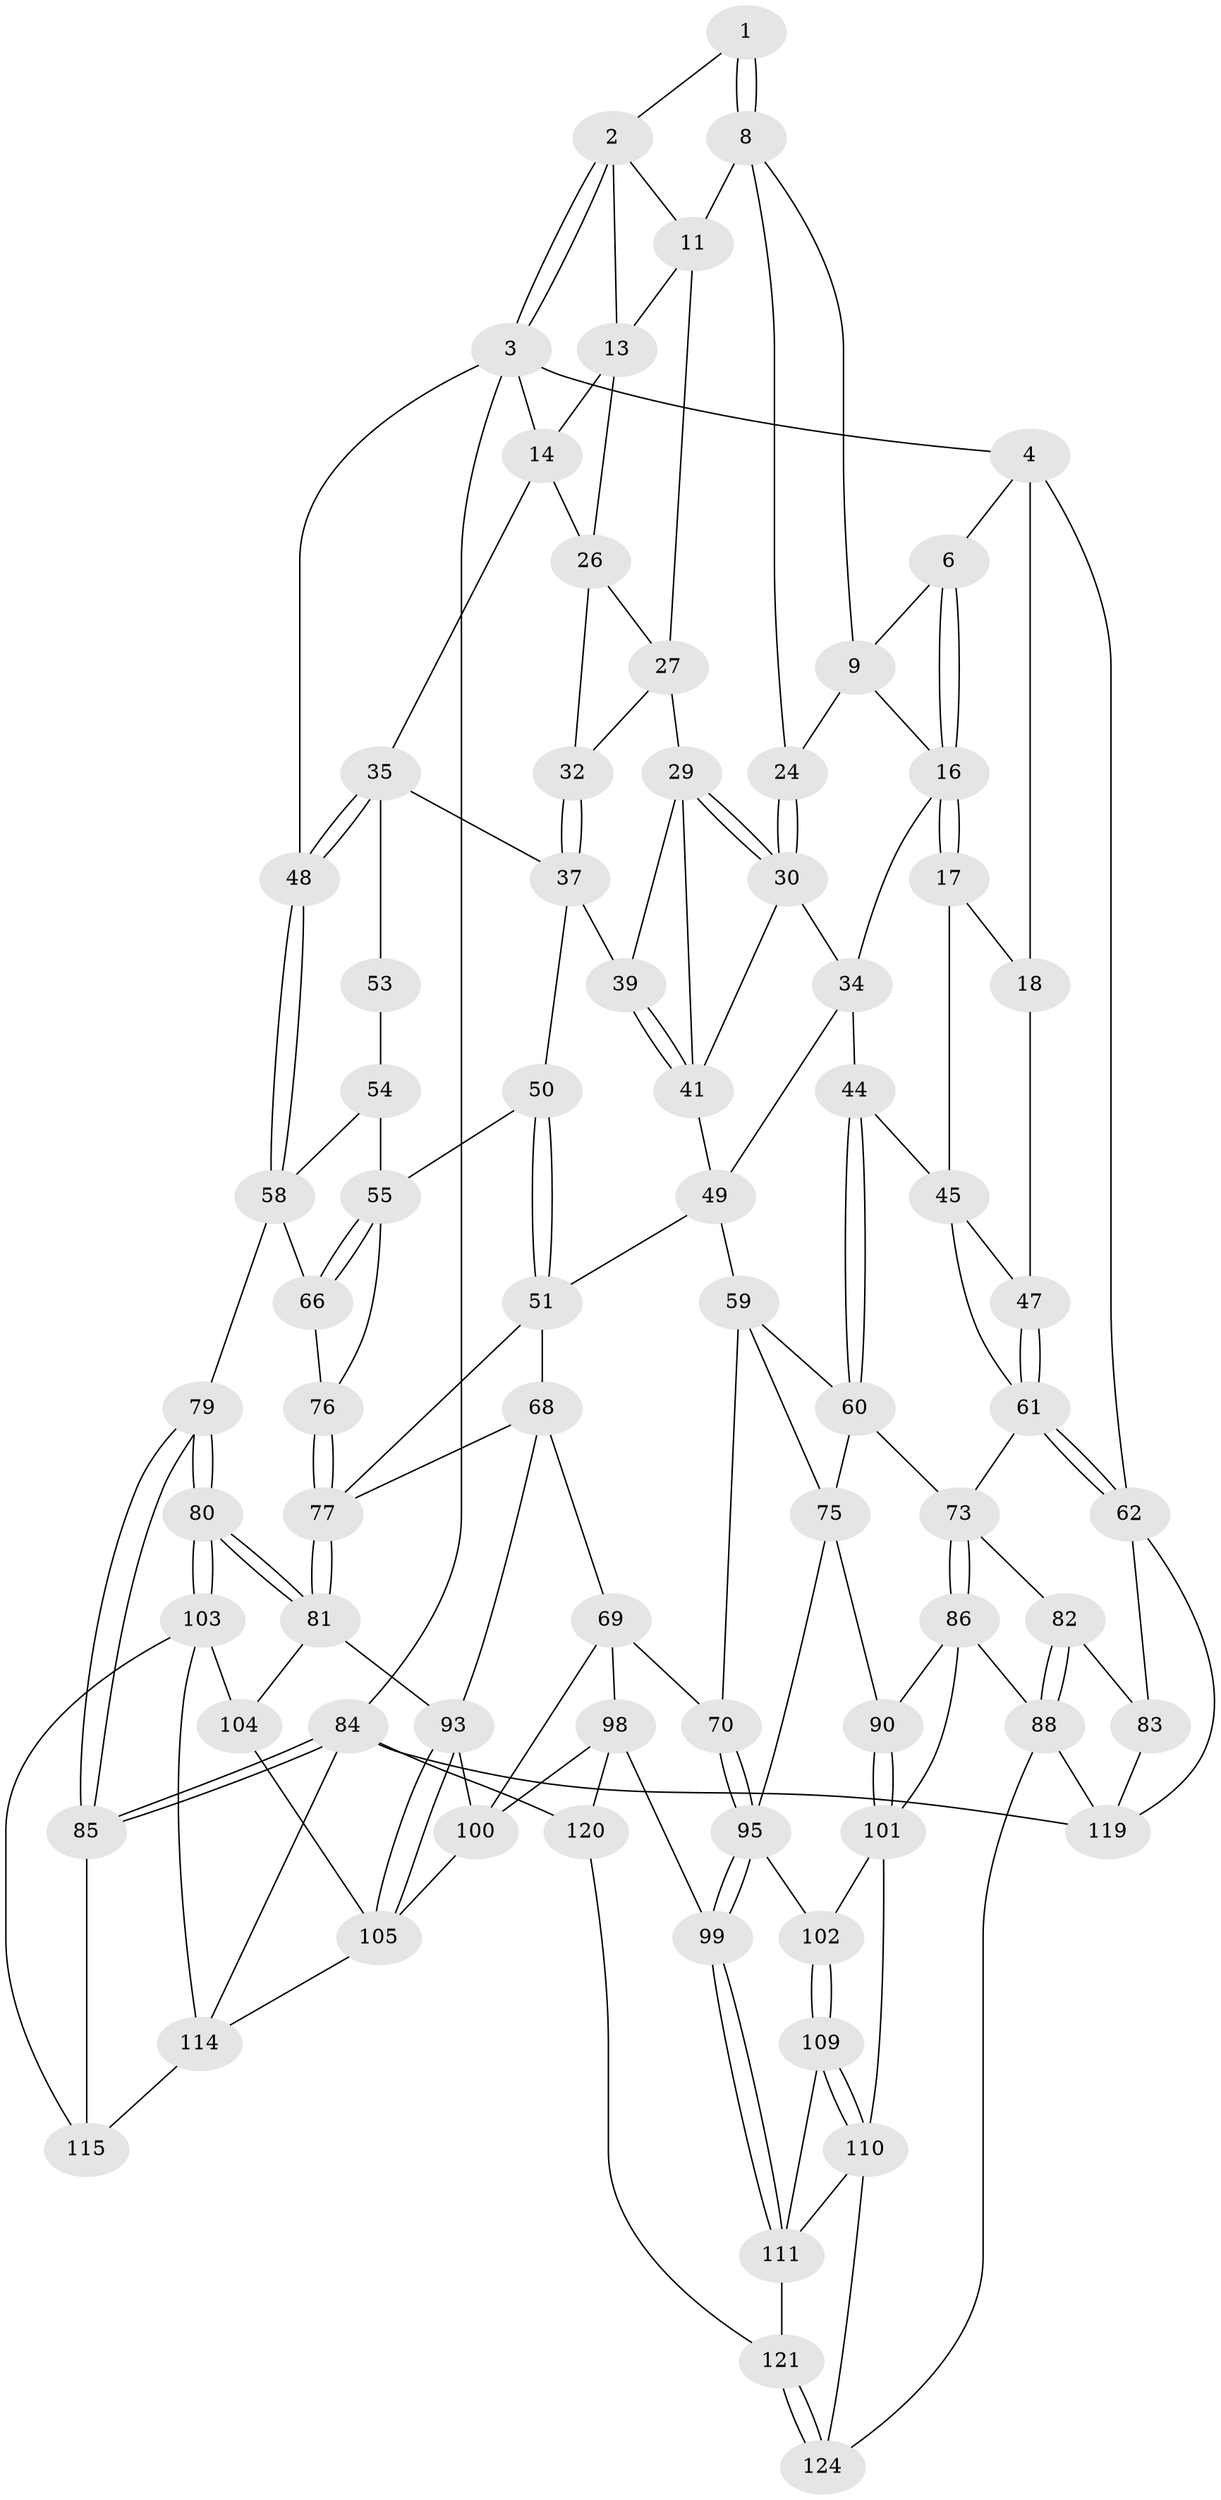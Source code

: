 // original degree distribution, {3: 0.016, 4: 0.248, 6: 0.224, 5: 0.512}
// Generated by graph-tools (version 1.1) at 2025/11/02/27/25 16:11:54]
// undirected, 76 vertices, 169 edges
graph export_dot {
graph [start="1"]
  node [color=gray90,style=filled];
  1 [pos="+0.566638442114757+0"];
  2 [pos="+0.7912651650356979+0",super="+10"];
  3 [pos="+1+0",super="+15"];
  4 [pos="+0+0",super="+5"];
  6 [pos="+0.2174741110565002+0",super="+7"];
  8 [pos="+0.6005450377863061+0.11228246425022786",super="+12"];
  9 [pos="+0.5245195740041486+0.10385212977709793",super="+19"];
  11 [pos="+0.7109604106996262+0.08478302126902862",super="+22"];
  13 [pos="+0.8909333247979024+0.09815149217566164",super="+21"];
  14 [pos="+0.8976243999780266+0.10029622121475906",super="+25"];
  16 [pos="+0.340764236589869+0.18745557811370298",super="+20"];
  17 [pos="+0.32413253519250856+0.20407912730339273"];
  18 [pos="+0.16004129790858684+0.1635063772558484",super="+23"];
  24 [pos="+0.6410015020463079+0.21181216217246618"];
  26 [pos="+0.8627637293849308+0.23609423001766183",super="+31"];
  27 [pos="+0.7725868687372942+0.20689860106405117",super="+28"];
  29 [pos="+0.6639426953385261+0.23898149079667805",super="+40"];
  30 [pos="+0.6439988373653295+0.23146326858655858",super="+33"];
  32 [pos="+0.8288186305737258+0.3334688628502305"];
  34 [pos="+0.48242273092655635+0.3059359904232639",super="+43"];
  35 [pos="+1+0.2781472750636522",super="+36"];
  37 [pos="+0.8277827901127722+0.3474499407935601",super="+38"];
  39 [pos="+0.7783677866482502+0.35426991009404757"];
  41 [pos="+0.6943025453654172+0.38914522246011135",super="+42"];
  44 [pos="+0.4291941289897033+0.4791566847441377"];
  45 [pos="+0.23457865259526467+0.4424224484963562",super="+46"];
  47 [pos="+0+0.2299178034252026"];
  48 [pos="+1+0.3043018392500477"];
  49 [pos="+0.6362125349953106+0.446388560196809",super="+52"];
  50 [pos="+0.7292591218756147+0.5446395726518592"];
  51 [pos="+0.7140489054523508+0.5503879852904456",super="+67"];
  53 [pos="+0.8480664375064159+0.383598157766154"];
  54 [pos="+0.8602724299189977+0.43881600366753093",super="+57"];
  55 [pos="+0.8503049521992112+0.5060953062861729",super="+56"];
  58 [pos="+1+0.4615282601813862",super="+65"];
  59 [pos="+0.5809147290214083+0.5346603011569909",super="+71"];
  60 [pos="+0.4414489294799319+0.515495408758012",super="+72"];
  61 [pos="+0+0.5530082220037548",super="+64"];
  62 [pos="+0+0.5888624841195375",super="+63"];
  66 [pos="+0.925045611895802+0.5510471711571556"];
  68 [pos="+0.6691878186948343+0.6579817687397816",super="+91"];
  69 [pos="+0.6539205279462464+0.671722383811351",super="+97"];
  70 [pos="+0.6488371932009989+0.6725726770455887"];
  73 [pos="+0.3657608992937972+0.6353569593769983",super="+74"];
  75 [pos="+0.51953293923123+0.6654262242173317",super="+89"];
  76 [pos="+0.8494405898362464+0.6295677370657818"];
  77 [pos="+0.849060662491384+0.6841205985707548",super="+78"];
  79 [pos="+1+0.628689292568292"];
  80 [pos="+1+0.6316350834551243"];
  81 [pos="+0.9328767081367173+0.7089930807640202",super="+92"];
  82 [pos="+0.15532288483808823+0.7536735602539856"];
  83 [pos="+0.12658323276430347+0.743915961494876",super="+117"];
  84 [pos="+1+1",super="+125"];
  85 [pos="+1+0.731307442841919"];
  86 [pos="+0.3580054023080792+0.7495526762074355",super="+87"];
  88 [pos="+0.2528878036843706+0.8066989921591735",super="+118"];
  90 [pos="+0.37883849436090494+0.7508676254972126"];
  93 [pos="+0.840661628583739+0.7908504287483029",super="+94"];
  95 [pos="+0.5865433741270891+0.8097105311020637",super="+96"];
  98 [pos="+0.6355843001713299+0.8608454359313021",super="+112"];
  99 [pos="+0.6072341730453525+0.8609981838953827"];
  100 [pos="+0.7512347974069612+0.8036204986654104",super="+106"];
  101 [pos="+0.4438434942416048+0.8015937768034577",super="+108"];
  102 [pos="+0.48557845090487745+0.7997836464861603"];
  103 [pos="+0.9487822057251744+0.8466819669998746",super="+113"];
  104 [pos="+0.9052517902854395+0.8355176413676367"];
  105 [pos="+0.8359119337117233+0.888764510206845",super="+107"];
  109 [pos="+0.5068914998248505+0.8631644349589671"];
  110 [pos="+0.4058880221249324+0.919228176470619",super="+123"];
  111 [pos="+0.5682030647286759+0.8914943525552068",super="+122"];
  114 [pos="+0.9415378795305973+0.9039727693666217",super="+116"];
  115 [pos="+0.9886415693396021+0.8906057022363324"];
  119 [pos="+0.11897071433768207+1"];
  120 [pos="+0.7883974321819657+1"];
  121 [pos="+0.7002426670615189+1"];
  124 [pos="+0.35750149398517483+1"];
  1 -- 2;
  1 -- 8;
  1 -- 8;
  2 -- 3;
  2 -- 3;
  2 -- 11;
  2 -- 13;
  3 -- 4;
  3 -- 84;
  3 -- 48;
  3 -- 14;
  4 -- 62;
  4 -- 18 [weight=2];
  4 -- 6;
  6 -- 16;
  6 -- 16;
  6 -- 9;
  8 -- 9;
  8 -- 24;
  8 -- 11;
  9 -- 24;
  9 -- 16;
  11 -- 27;
  11 -- 13;
  13 -- 14;
  13 -- 26;
  14 -- 26;
  14 -- 35;
  16 -- 17;
  16 -- 17;
  16 -- 34;
  17 -- 18;
  17 -- 45;
  18 -- 47;
  24 -- 30;
  24 -- 30;
  26 -- 32;
  26 -- 27;
  27 -- 32;
  27 -- 29;
  29 -- 30;
  29 -- 30;
  29 -- 41;
  29 -- 39;
  30 -- 41;
  30 -- 34;
  32 -- 37;
  32 -- 37;
  34 -- 49;
  34 -- 44;
  35 -- 48;
  35 -- 48;
  35 -- 37;
  35 -- 53;
  37 -- 50;
  37 -- 39;
  39 -- 41;
  39 -- 41;
  41 -- 49;
  44 -- 45;
  44 -- 60;
  44 -- 60;
  45 -- 47;
  45 -- 61;
  47 -- 61;
  47 -- 61;
  48 -- 58;
  48 -- 58;
  49 -- 51;
  49 -- 59;
  50 -- 51;
  50 -- 51;
  50 -- 55;
  51 -- 68;
  51 -- 77;
  53 -- 54 [weight=2];
  54 -- 55;
  54 -- 58;
  55 -- 66;
  55 -- 66;
  55 -- 76;
  58 -- 66;
  58 -- 79;
  59 -- 60;
  59 -- 75;
  59 -- 70;
  60 -- 73;
  60 -- 75;
  61 -- 62;
  61 -- 62;
  61 -- 73;
  62 -- 83 [weight=2];
  62 -- 119;
  66 -- 76;
  68 -- 69;
  68 -- 93;
  68 -- 77;
  69 -- 70;
  69 -- 98;
  69 -- 100;
  70 -- 95;
  70 -- 95;
  73 -- 86;
  73 -- 86;
  73 -- 82;
  75 -- 90;
  75 -- 95;
  76 -- 77;
  76 -- 77;
  77 -- 81;
  77 -- 81;
  79 -- 80;
  79 -- 80;
  79 -- 85;
  79 -- 85;
  80 -- 81;
  80 -- 81;
  80 -- 103;
  80 -- 103;
  81 -- 104;
  81 -- 93;
  82 -- 83;
  82 -- 88;
  82 -- 88;
  83 -- 119;
  84 -- 85;
  84 -- 85;
  84 -- 119;
  84 -- 120;
  84 -- 114;
  85 -- 115;
  86 -- 90;
  86 -- 88;
  86 -- 101;
  88 -- 124;
  88 -- 119;
  90 -- 101;
  90 -- 101;
  93 -- 105;
  93 -- 105;
  93 -- 100;
  95 -- 99;
  95 -- 99;
  95 -- 102;
  98 -- 99;
  98 -- 120;
  98 -- 100;
  99 -- 111;
  99 -- 111;
  100 -- 105;
  101 -- 102;
  101 -- 110;
  102 -- 109;
  102 -- 109;
  103 -- 104;
  103 -- 114;
  103 -- 115;
  104 -- 105;
  105 -- 114;
  109 -- 110;
  109 -- 110;
  109 -- 111;
  110 -- 124;
  110 -- 111;
  111 -- 121;
  114 -- 115;
  120 -- 121;
  121 -- 124;
  121 -- 124;
}
